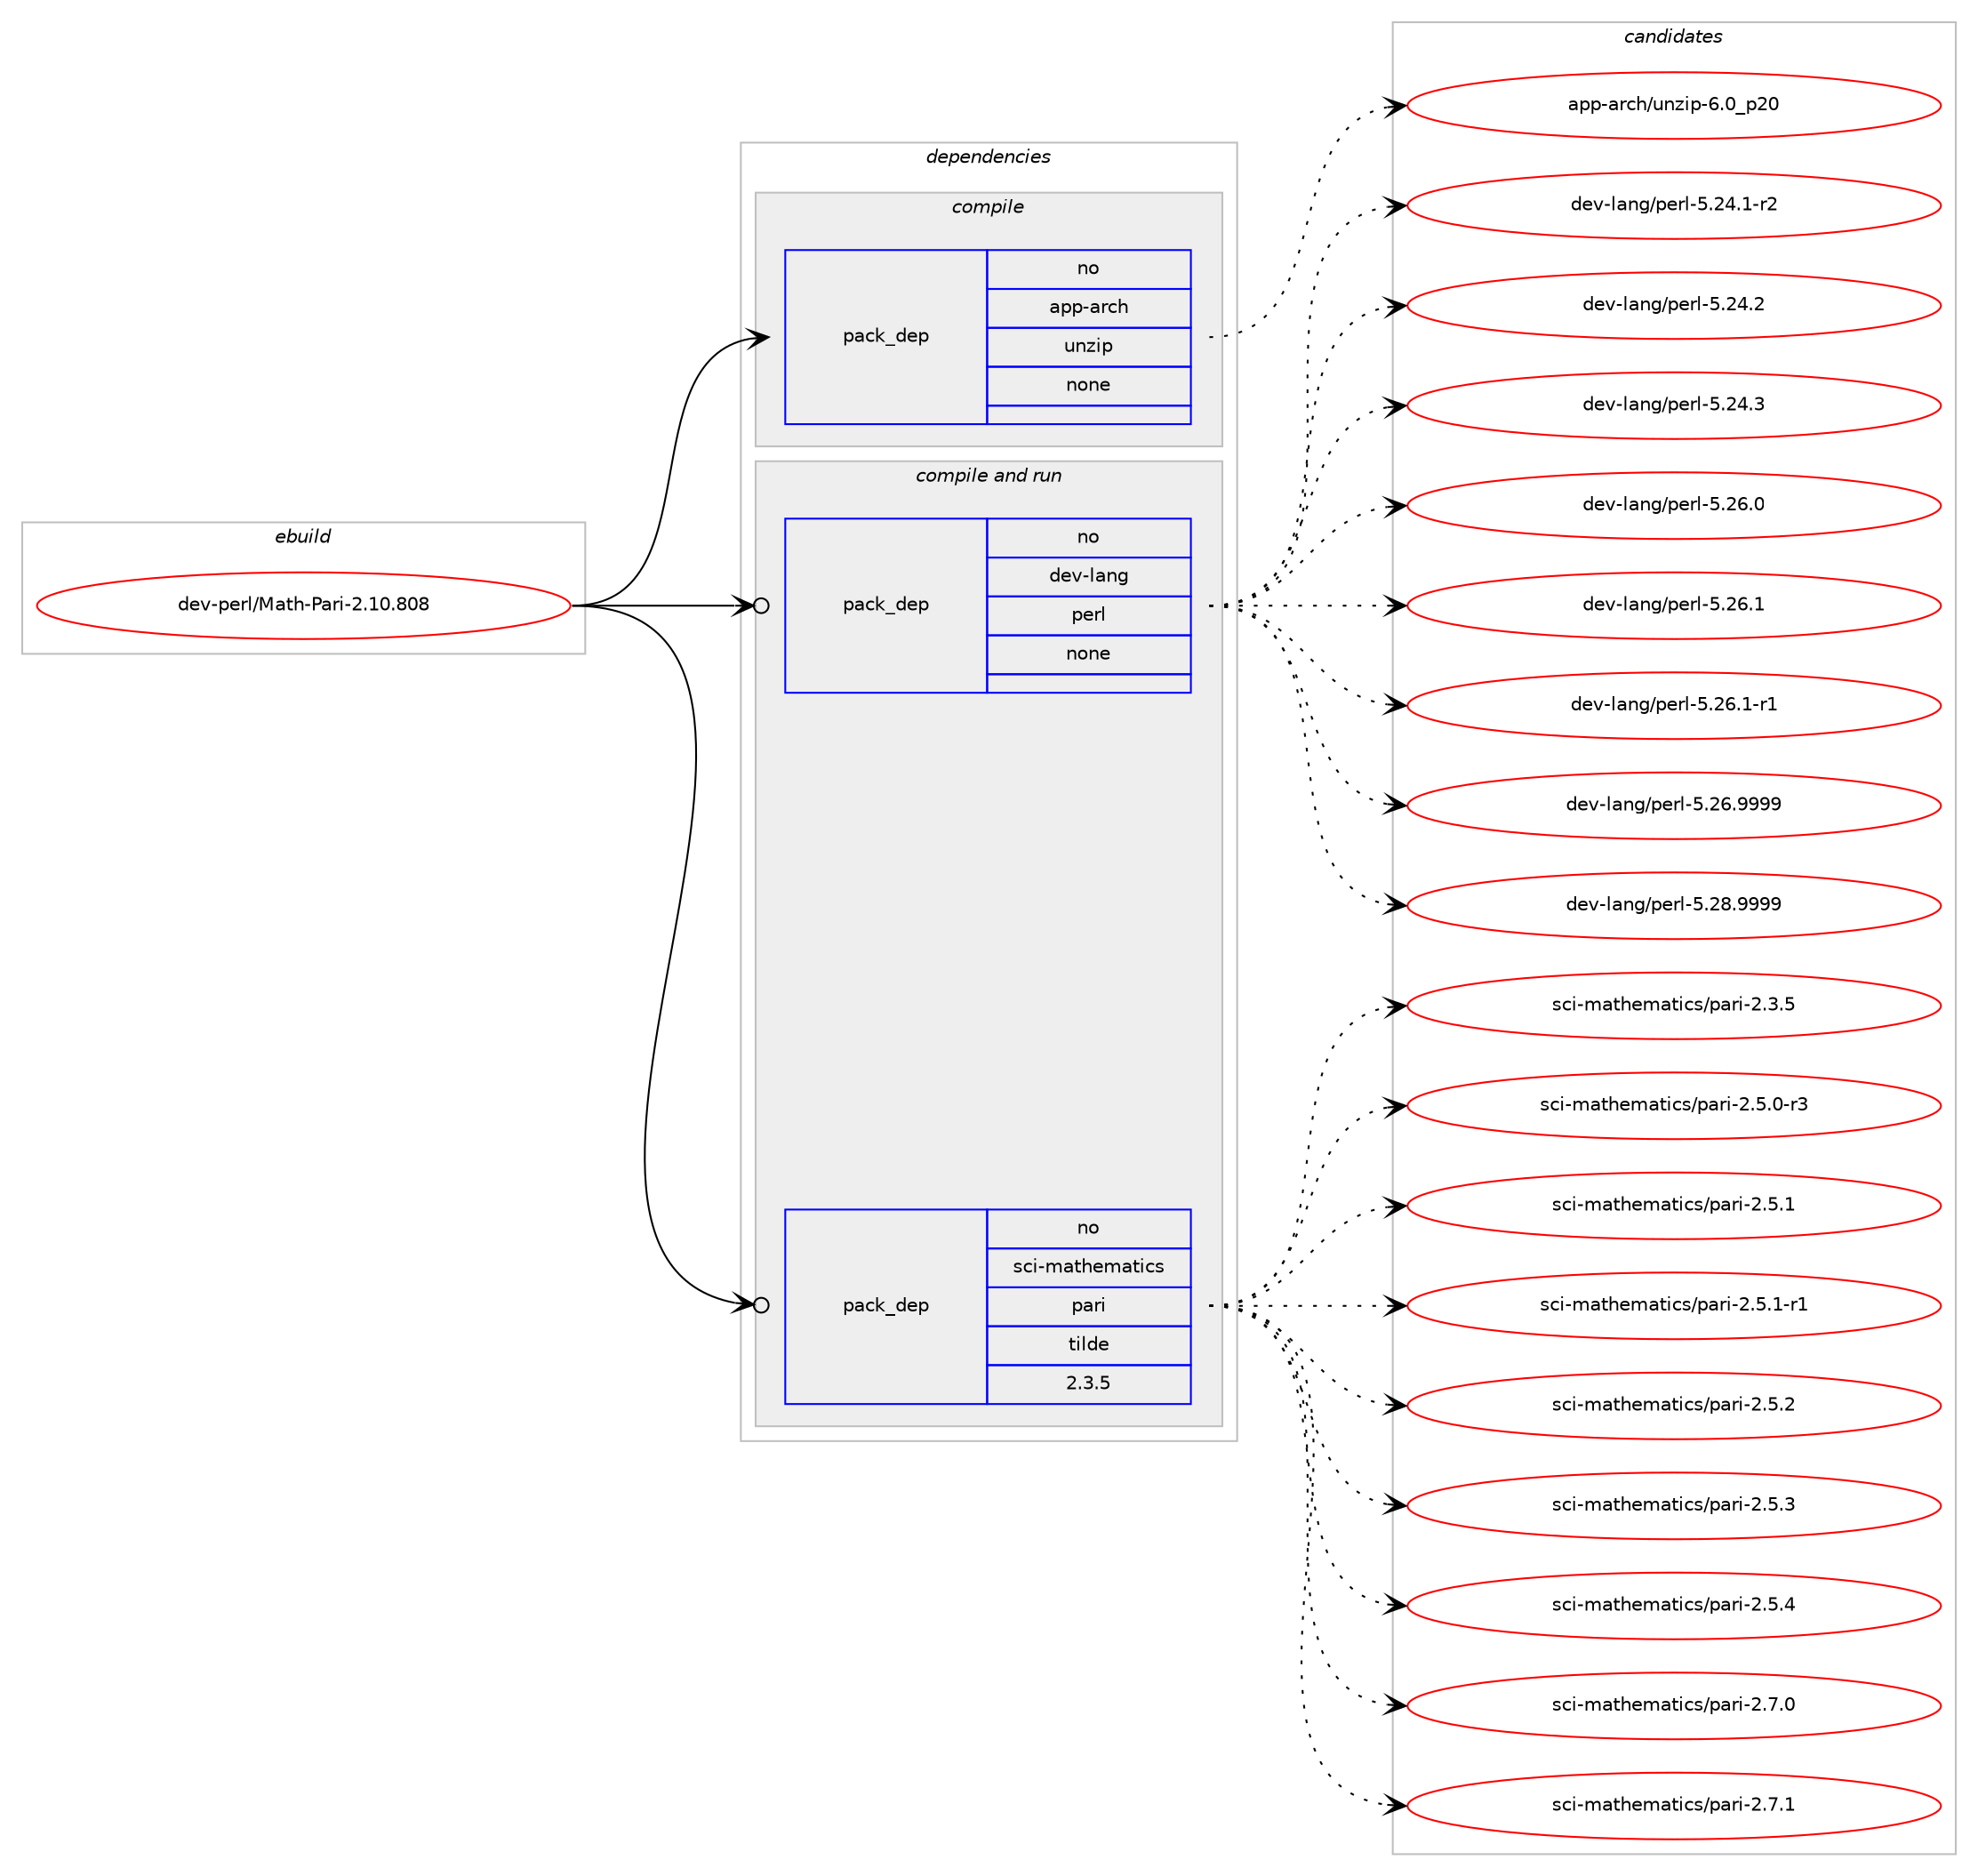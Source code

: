 digraph prolog {

# *************
# Graph options
# *************

newrank=true;
concentrate=true;
compound=true;
graph [rankdir=LR,fontname=Helvetica,fontsize=10,ranksep=1.5];#, ranksep=2.5, nodesep=0.2];
edge  [arrowhead=vee];
node  [fontname=Helvetica,fontsize=10];

# **********
# The ebuild
# **********

subgraph cluster_leftcol {
color=gray;
rank=same;
label=<<i>ebuild</i>>;
id [label="dev-perl/Math-Pari-2.10.808", color=red, width=4, href="../dev-perl/Math-Pari-2.10.808.svg"];
}

# ****************
# The dependencies
# ****************

subgraph cluster_midcol {
color=gray;
label=<<i>dependencies</i>>;
subgraph cluster_compile {
fillcolor="#eeeeee";
style=filled;
label=<<i>compile</i>>;
subgraph pack102858 {
dependency134139 [label=<<TABLE BORDER="0" CELLBORDER="1" CELLSPACING="0" CELLPADDING="4" WIDTH="220"><TR><TD ROWSPAN="6" CELLPADDING="30">pack_dep</TD></TR><TR><TD WIDTH="110">no</TD></TR><TR><TD>app-arch</TD></TR><TR><TD>unzip</TD></TR><TR><TD>none</TD></TR><TR><TD></TD></TR></TABLE>>, shape=none, color=blue];
}
id:e -> dependency134139:w [weight=20,style="solid",arrowhead="vee"];
}
subgraph cluster_compileandrun {
fillcolor="#eeeeee";
style=filled;
label=<<i>compile and run</i>>;
subgraph pack102859 {
dependency134140 [label=<<TABLE BORDER="0" CELLBORDER="1" CELLSPACING="0" CELLPADDING="4" WIDTH="220"><TR><TD ROWSPAN="6" CELLPADDING="30">pack_dep</TD></TR><TR><TD WIDTH="110">no</TD></TR><TR><TD>dev-lang</TD></TR><TR><TD>perl</TD></TR><TR><TD>none</TD></TR><TR><TD></TD></TR></TABLE>>, shape=none, color=blue];
}
id:e -> dependency134140:w [weight=20,style="solid",arrowhead="odotvee"];
subgraph pack102860 {
dependency134141 [label=<<TABLE BORDER="0" CELLBORDER="1" CELLSPACING="0" CELLPADDING="4" WIDTH="220"><TR><TD ROWSPAN="6" CELLPADDING="30">pack_dep</TD></TR><TR><TD WIDTH="110">no</TD></TR><TR><TD>sci-mathematics</TD></TR><TR><TD>pari</TD></TR><TR><TD>tilde</TD></TR><TR><TD>2.3.5</TD></TR></TABLE>>, shape=none, color=blue];
}
id:e -> dependency134141:w [weight=20,style="solid",arrowhead="odotvee"];
}
subgraph cluster_run {
fillcolor="#eeeeee";
style=filled;
label=<<i>run</i>>;
}
}

# **************
# The candidates
# **************

subgraph cluster_choices {
rank=same;
color=gray;
label=<<i>candidates</i>>;

subgraph choice102858 {
color=black;
nodesep=1;
choice971121124597114991044711711012210511245544648951125048 [label="app-arch/unzip-6.0_p20", color=red, width=4,href="../app-arch/unzip-6.0_p20.svg"];
dependency134139:e -> choice971121124597114991044711711012210511245544648951125048:w [style=dotted,weight="100"];
}
subgraph choice102859 {
color=black;
nodesep=1;
choice100101118451089711010347112101114108455346505246494511450 [label="dev-lang/perl-5.24.1-r2", color=red, width=4,href="../dev-lang/perl-5.24.1-r2.svg"];
choice10010111845108971101034711210111410845534650524650 [label="dev-lang/perl-5.24.2", color=red, width=4,href="../dev-lang/perl-5.24.2.svg"];
choice10010111845108971101034711210111410845534650524651 [label="dev-lang/perl-5.24.3", color=red, width=4,href="../dev-lang/perl-5.24.3.svg"];
choice10010111845108971101034711210111410845534650544648 [label="dev-lang/perl-5.26.0", color=red, width=4,href="../dev-lang/perl-5.26.0.svg"];
choice10010111845108971101034711210111410845534650544649 [label="dev-lang/perl-5.26.1", color=red, width=4,href="../dev-lang/perl-5.26.1.svg"];
choice100101118451089711010347112101114108455346505446494511449 [label="dev-lang/perl-5.26.1-r1", color=red, width=4,href="../dev-lang/perl-5.26.1-r1.svg"];
choice10010111845108971101034711210111410845534650544657575757 [label="dev-lang/perl-5.26.9999", color=red, width=4,href="../dev-lang/perl-5.26.9999.svg"];
choice10010111845108971101034711210111410845534650564657575757 [label="dev-lang/perl-5.28.9999", color=red, width=4,href="../dev-lang/perl-5.28.9999.svg"];
dependency134140:e -> choice100101118451089711010347112101114108455346505246494511450:w [style=dotted,weight="100"];
dependency134140:e -> choice10010111845108971101034711210111410845534650524650:w [style=dotted,weight="100"];
dependency134140:e -> choice10010111845108971101034711210111410845534650524651:w [style=dotted,weight="100"];
dependency134140:e -> choice10010111845108971101034711210111410845534650544648:w [style=dotted,weight="100"];
dependency134140:e -> choice10010111845108971101034711210111410845534650544649:w [style=dotted,weight="100"];
dependency134140:e -> choice100101118451089711010347112101114108455346505446494511449:w [style=dotted,weight="100"];
dependency134140:e -> choice10010111845108971101034711210111410845534650544657575757:w [style=dotted,weight="100"];
dependency134140:e -> choice10010111845108971101034711210111410845534650564657575757:w [style=dotted,weight="100"];
}
subgraph choice102860 {
color=black;
nodesep=1;
choice11599105451099711610410110997116105991154711297114105455046514653 [label="sci-mathematics/pari-2.3.5", color=red, width=4,href="../sci-mathematics/pari-2.3.5.svg"];
choice115991054510997116104101109971161059911547112971141054550465346484511451 [label="sci-mathematics/pari-2.5.0-r3", color=red, width=4,href="../sci-mathematics/pari-2.5.0-r3.svg"];
choice11599105451099711610410110997116105991154711297114105455046534649 [label="sci-mathematics/pari-2.5.1", color=red, width=4,href="../sci-mathematics/pari-2.5.1.svg"];
choice115991054510997116104101109971161059911547112971141054550465346494511449 [label="sci-mathematics/pari-2.5.1-r1", color=red, width=4,href="../sci-mathematics/pari-2.5.1-r1.svg"];
choice11599105451099711610410110997116105991154711297114105455046534650 [label="sci-mathematics/pari-2.5.2", color=red, width=4,href="../sci-mathematics/pari-2.5.2.svg"];
choice11599105451099711610410110997116105991154711297114105455046534651 [label="sci-mathematics/pari-2.5.3", color=red, width=4,href="../sci-mathematics/pari-2.5.3.svg"];
choice11599105451099711610410110997116105991154711297114105455046534652 [label="sci-mathematics/pari-2.5.4", color=red, width=4,href="../sci-mathematics/pari-2.5.4.svg"];
choice11599105451099711610410110997116105991154711297114105455046554648 [label="sci-mathematics/pari-2.7.0", color=red, width=4,href="../sci-mathematics/pari-2.7.0.svg"];
choice11599105451099711610410110997116105991154711297114105455046554649 [label="sci-mathematics/pari-2.7.1", color=red, width=4,href="../sci-mathematics/pari-2.7.1.svg"];
dependency134141:e -> choice11599105451099711610410110997116105991154711297114105455046514653:w [style=dotted,weight="100"];
dependency134141:e -> choice115991054510997116104101109971161059911547112971141054550465346484511451:w [style=dotted,weight="100"];
dependency134141:e -> choice11599105451099711610410110997116105991154711297114105455046534649:w [style=dotted,weight="100"];
dependency134141:e -> choice115991054510997116104101109971161059911547112971141054550465346494511449:w [style=dotted,weight="100"];
dependency134141:e -> choice11599105451099711610410110997116105991154711297114105455046534650:w [style=dotted,weight="100"];
dependency134141:e -> choice11599105451099711610410110997116105991154711297114105455046534651:w [style=dotted,weight="100"];
dependency134141:e -> choice11599105451099711610410110997116105991154711297114105455046534652:w [style=dotted,weight="100"];
dependency134141:e -> choice11599105451099711610410110997116105991154711297114105455046554648:w [style=dotted,weight="100"];
dependency134141:e -> choice11599105451099711610410110997116105991154711297114105455046554649:w [style=dotted,weight="100"];
}
}

}
